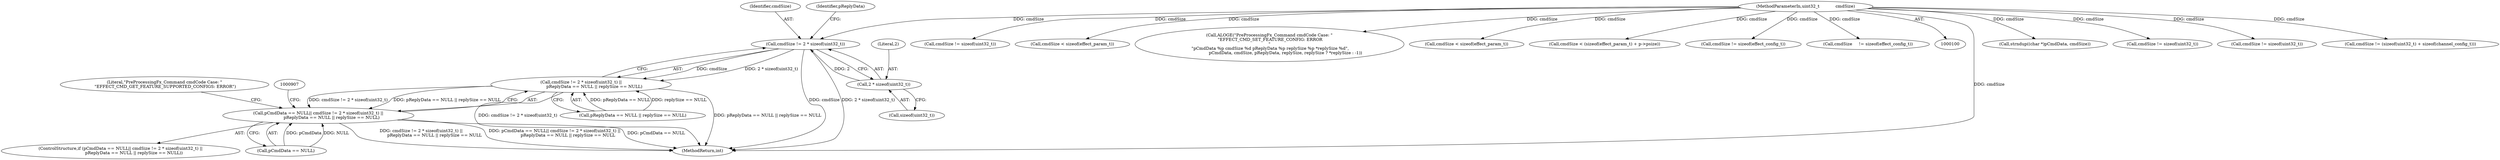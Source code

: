 digraph "0_Android_aeea52da00d210587fb3ed895de3d5f2e0264c88_9@API" {
"1000879" [label="(Call,cmdSize != 2 * sizeof(uint32_t))"];
"1000103" [label="(MethodParameterIn,uint32_t            cmdSize)"];
"1000881" [label="(Call,2 * sizeof(uint32_t))"];
"1000878" [label="(Call,cmdSize != 2 * sizeof(uint32_t) ||\n                    pReplyData == NULL || replySize == NULL)"];
"1000874" [label="(Call,pCmdData == NULL|| cmdSize != 2 * sizeof(uint32_t) ||\n                    pReplyData == NULL || replySize == NULL)"];
"1000883" [label="(Call,sizeof(uint32_t))"];
"1000879" [label="(Call,cmdSize != 2 * sizeof(uint32_t))"];
"1000878" [label="(Call,cmdSize != 2 * sizeof(uint32_t) ||\n                    pReplyData == NULL || replySize == NULL)"];
"1000874" [label="(Call,pCmdData == NULL|| cmdSize != 2 * sizeof(uint32_t) ||\n                    pReplyData == NULL || replySize == NULL)"];
"1000773" [label="(Call,strndup((char *)pCmdData, cmdSize))"];
"1000881" [label="(Call,2 * sizeof(uint32_t))"];
"1000655" [label="(Call,cmdSize != sizeof(uint32_t))"];
"1000873" [label="(ControlStructure,if (pCmdData == NULL|| cmdSize != 2 * sizeof(uint32_t) ||\n                    pReplyData == NULL || replySize == NULL))"];
"1001057" [label="(Call,cmdSize != sizeof(uint32_t))"];
"1001161" [label="(Call,cmdSize != (sizeof(uint32_t) + sizeof(channel_config_t)))"];
"1000885" [label="(Call,pReplyData == NULL || replySize == NULL)"];
"1000882" [label="(Literal,2)"];
"1000894" [label="(Literal,\"PreProcessingFx_Command cmdCode Case: \"\n \"EFFECT_CMD_GET_FEATURE_SUPPORTED_CONFIGS: ERROR\")"];
"1000620" [label="(Call,cmdSize != sizeof(uint32_t))"];
"1000373" [label="(Call,cmdSize < sizeof(effect_param_t))"];
"1001318" [label="(MethodReturn,int)"];
"1001182" [label="(Call,ALOGE(\"PreProcessingFx_Command cmdCode Case: \"\n \"EFFECT_CMD_SET_FEATURE_CONFIG: ERROR\n\"\n \"pCmdData %p cmdSize %d pReplyData %p replySize %p *replySize %d\",\n                        pCmdData, cmdSize, pReplyData, replySize, replySize ? *replySize : -1))"];
"1000875" [label="(Call,pCmdData == NULL)"];
"1000887" [label="(Identifier,pReplyData)"];
"1000103" [label="(MethodParameterIn,uint32_t            cmdSize)"];
"1000880" [label="(Identifier,cmdSize)"];
"1000484" [label="(Call,cmdSize < sizeof(effect_param_t))"];
"1000378" [label="(Call,cmdSize < (sizeof(effect_param_t) + p->psize))"];
"1000282" [label="(Call,cmdSize != sizeof(effect_config_t))"];
"1000166" [label="(Call,cmdSize     != sizeof(effect_config_t))"];
"1000879" -> "1000878"  [label="AST: "];
"1000879" -> "1000881"  [label="CFG: "];
"1000880" -> "1000879"  [label="AST: "];
"1000881" -> "1000879"  [label="AST: "];
"1000887" -> "1000879"  [label="CFG: "];
"1000878" -> "1000879"  [label="CFG: "];
"1000879" -> "1001318"  [label="DDG: 2 * sizeof(uint32_t)"];
"1000879" -> "1001318"  [label="DDG: cmdSize"];
"1000879" -> "1000878"  [label="DDG: cmdSize"];
"1000879" -> "1000878"  [label="DDG: 2 * sizeof(uint32_t)"];
"1000103" -> "1000879"  [label="DDG: cmdSize"];
"1000881" -> "1000879"  [label="DDG: 2"];
"1000103" -> "1000100"  [label="AST: "];
"1000103" -> "1001318"  [label="DDG: cmdSize"];
"1000103" -> "1000166"  [label="DDG: cmdSize"];
"1000103" -> "1000282"  [label="DDG: cmdSize"];
"1000103" -> "1000373"  [label="DDG: cmdSize"];
"1000103" -> "1000378"  [label="DDG: cmdSize"];
"1000103" -> "1000484"  [label="DDG: cmdSize"];
"1000103" -> "1000620"  [label="DDG: cmdSize"];
"1000103" -> "1000655"  [label="DDG: cmdSize"];
"1000103" -> "1000773"  [label="DDG: cmdSize"];
"1000103" -> "1001057"  [label="DDG: cmdSize"];
"1000103" -> "1001161"  [label="DDG: cmdSize"];
"1000103" -> "1001182"  [label="DDG: cmdSize"];
"1000881" -> "1000883"  [label="CFG: "];
"1000882" -> "1000881"  [label="AST: "];
"1000883" -> "1000881"  [label="AST: "];
"1000878" -> "1000874"  [label="AST: "];
"1000878" -> "1000885"  [label="CFG: "];
"1000885" -> "1000878"  [label="AST: "];
"1000874" -> "1000878"  [label="CFG: "];
"1000878" -> "1001318"  [label="DDG: pReplyData == NULL || replySize == NULL"];
"1000878" -> "1001318"  [label="DDG: cmdSize != 2 * sizeof(uint32_t)"];
"1000878" -> "1000874"  [label="DDG: cmdSize != 2 * sizeof(uint32_t)"];
"1000878" -> "1000874"  [label="DDG: pReplyData == NULL || replySize == NULL"];
"1000885" -> "1000878"  [label="DDG: pReplyData == NULL"];
"1000885" -> "1000878"  [label="DDG: replySize == NULL"];
"1000874" -> "1000873"  [label="AST: "];
"1000874" -> "1000875"  [label="CFG: "];
"1000875" -> "1000874"  [label="AST: "];
"1000894" -> "1000874"  [label="CFG: "];
"1000907" -> "1000874"  [label="CFG: "];
"1000874" -> "1001318"  [label="DDG: cmdSize != 2 * sizeof(uint32_t) ||\n                    pReplyData == NULL || replySize == NULL"];
"1000874" -> "1001318"  [label="DDG: pCmdData == NULL|| cmdSize != 2 * sizeof(uint32_t) ||\n                    pReplyData == NULL || replySize == NULL"];
"1000874" -> "1001318"  [label="DDG: pCmdData == NULL"];
"1000875" -> "1000874"  [label="DDG: pCmdData"];
"1000875" -> "1000874"  [label="DDG: NULL"];
}
